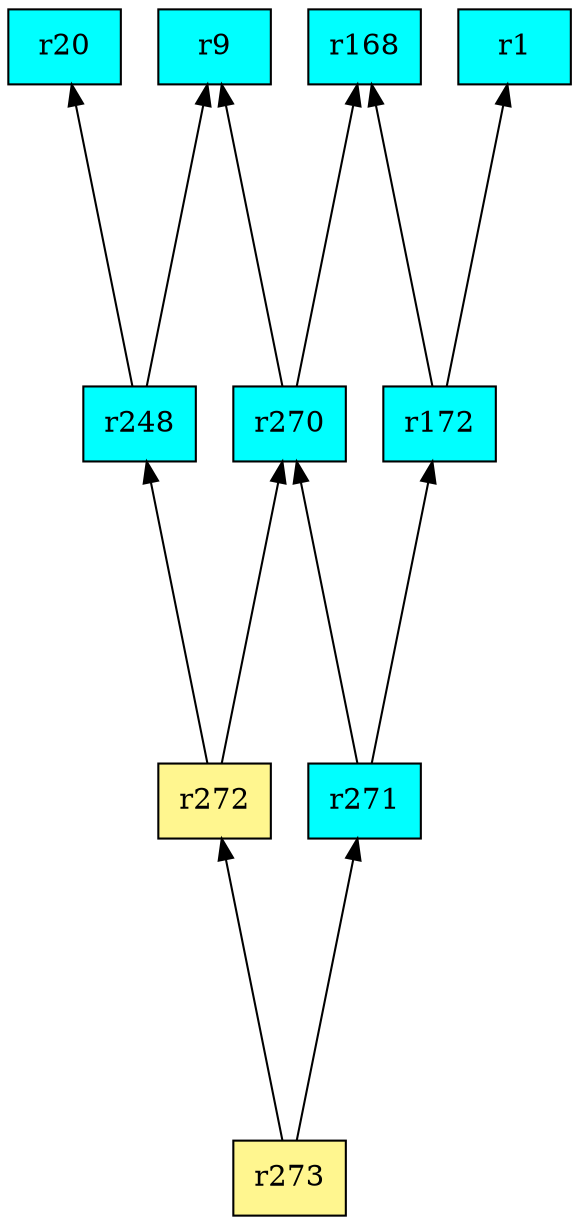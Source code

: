 digraph G {
rankdir=BT;ranksep="2.0";
"r272" [shape=record,fillcolor=khaki1,style=filled,label="{r272}"];
"r271" [shape=record,fillcolor=cyan,style=filled,label="{r271}"];
"r9" [shape=record,fillcolor=cyan,style=filled,label="{r9}"];
"r270" [shape=record,fillcolor=cyan,style=filled,label="{r270}"];
"r172" [shape=record,fillcolor=cyan,style=filled,label="{r172}"];
"r248" [shape=record,fillcolor=cyan,style=filled,label="{r248}"];
"r20" [shape=record,fillcolor=cyan,style=filled,label="{r20}"];
"r1" [shape=record,fillcolor=cyan,style=filled,label="{r1}"];
"r273" [shape=record,fillcolor=khaki1,style=filled,label="{r273}"];
"r168" [shape=record,fillcolor=cyan,style=filled,label="{r168}"];
"r272" -> "r270"
"r272" -> "r248"
"r271" -> "r270"
"r271" -> "r172"
"r270" -> "r9"
"r270" -> "r168"
"r172" -> "r1"
"r172" -> "r168"
"r248" -> "r9"
"r248" -> "r20"
"r273" -> "r272"
"r273" -> "r271"
}